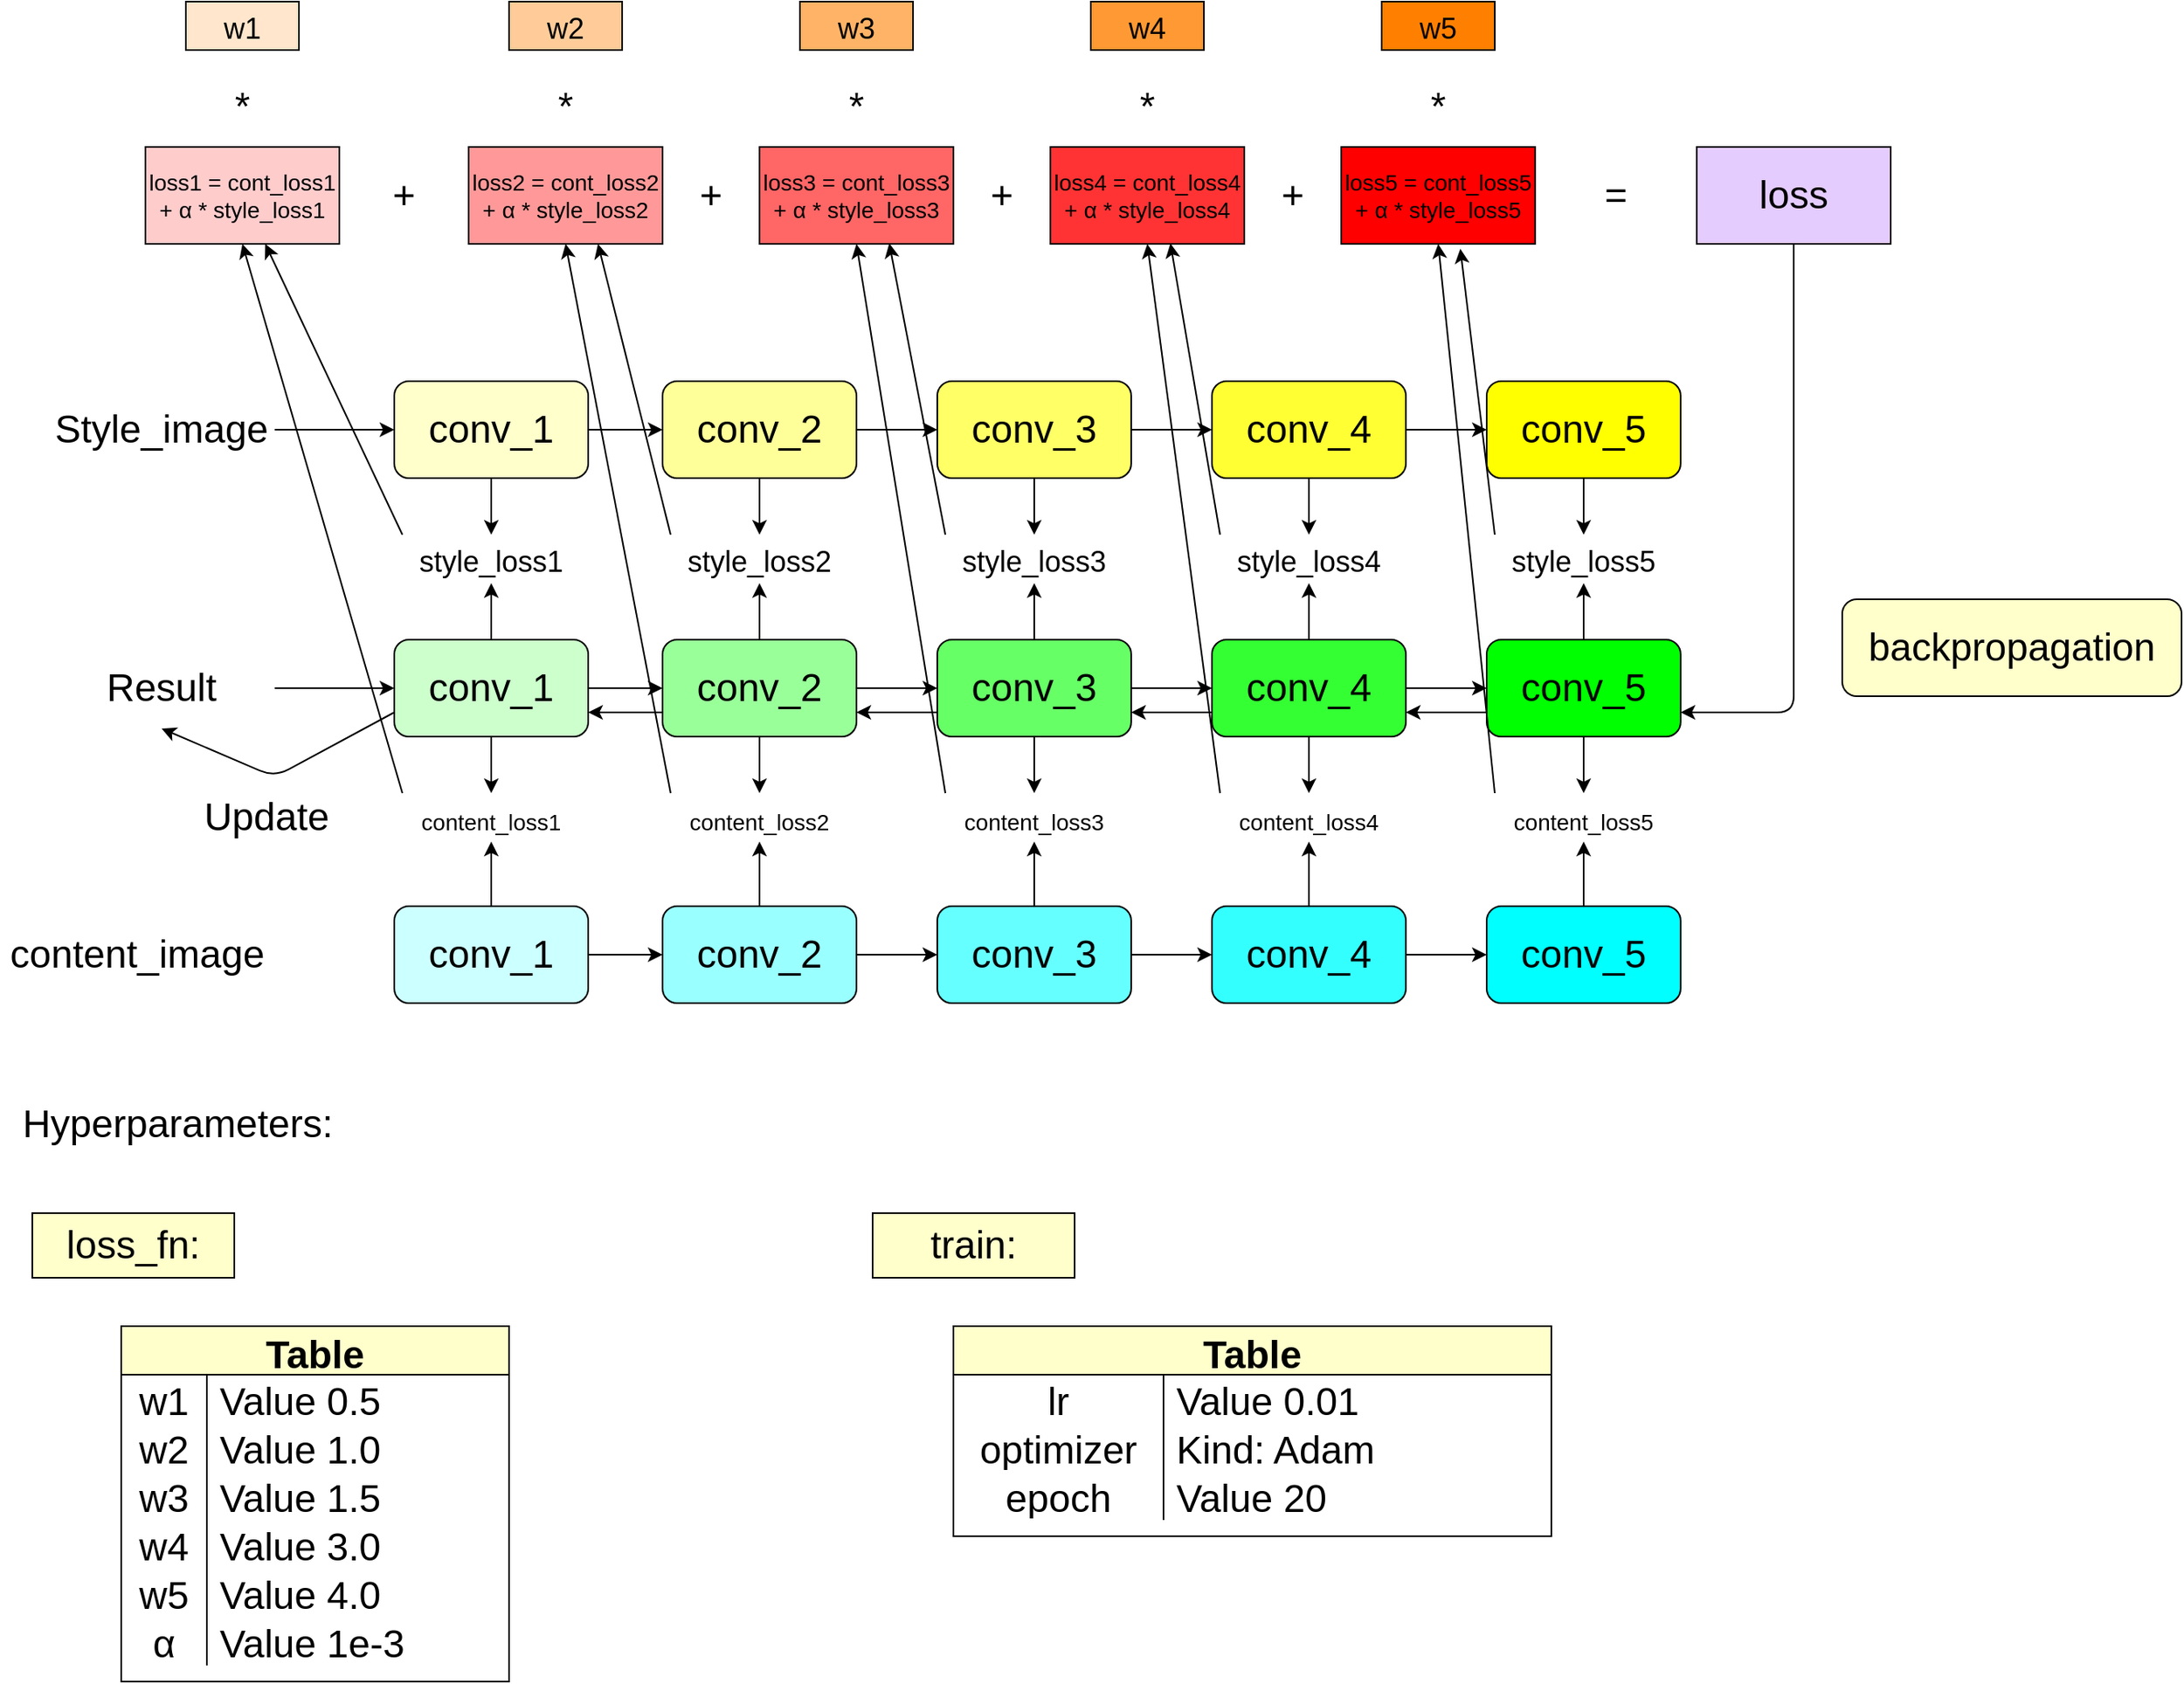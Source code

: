 <mxfile>
    <diagram id="ER1k_puLuOxFpaad6JYL" name="Page-1">
        <mxGraphModel dx="1413" dy="1935" grid="1" gridSize="10" guides="1" tooltips="1" connect="1" arrows="1" fold="1" page="1" pageScale="1" pageWidth="827" pageHeight="1169" math="0" shadow="0">
            <root>
                <mxCell id="0"/>
                <mxCell id="1" parent="0"/>
                <mxCell id="25" value="" style="edgeStyle=none;html=1;fontSize=24;" edge="1" parent="1" source="2" target="5">
                    <mxGeometry relative="1" as="geometry"/>
                </mxCell>
                <mxCell id="2" value="&lt;font style=&quot;font-size: 24px;&quot;&gt;Style_image&lt;/font&gt;" style="text;html=1;strokeColor=none;fillColor=none;align=center;verticalAlign=middle;whiteSpace=wrap;rounded=0;" vertex="1" parent="1">
                    <mxGeometry x="80" y="210" width="140" height="50" as="geometry"/>
                </mxCell>
                <mxCell id="20" value="" style="edgeStyle=none;html=1;fontSize=24;" edge="1" parent="1" source="3" target="10">
                    <mxGeometry relative="1" as="geometry"/>
                </mxCell>
                <mxCell id="3" value="&lt;span style=&quot;font-size: 24px;&quot;&gt;Result&lt;/span&gt;" style="text;html=1;strokeColor=none;fillColor=none;align=center;verticalAlign=middle;whiteSpace=wrap;rounded=0;" vertex="1" parent="1">
                    <mxGeometry x="80" y="370" width="140" height="50" as="geometry"/>
                </mxCell>
                <mxCell id="4" value="&lt;span style=&quot;font-size: 24px;&quot;&gt;content_image&lt;/span&gt;" style="text;html=1;strokeColor=none;fillColor=none;align=center;verticalAlign=middle;whiteSpace=wrap;rounded=0;" vertex="1" parent="1">
                    <mxGeometry x="50" y="535" width="170" height="50" as="geometry"/>
                </mxCell>
                <mxCell id="26" value="" style="edgeStyle=none;html=1;fontSize=24;" edge="1" parent="1" source="5" target="6">
                    <mxGeometry relative="1" as="geometry"/>
                </mxCell>
                <mxCell id="35" value="" style="edgeStyle=none;html=1;fontSize=18;" edge="1" parent="1" source="5" target="34">
                    <mxGeometry relative="1" as="geometry"/>
                </mxCell>
                <mxCell id="5" value="conv_1" style="rounded=1;whiteSpace=wrap;html=1;fontSize=24;fillColor=#FFFFCC;" vertex="1" parent="1">
                    <mxGeometry x="294" y="205" width="120" height="60" as="geometry"/>
                </mxCell>
                <mxCell id="27" value="" style="edgeStyle=none;html=1;fontSize=24;" edge="1" parent="1" source="6" target="7">
                    <mxGeometry relative="1" as="geometry"/>
                </mxCell>
                <mxCell id="41" value="" style="edgeStyle=none;html=1;fontSize=18;" edge="1" parent="1" source="6" target="37">
                    <mxGeometry relative="1" as="geometry"/>
                </mxCell>
                <mxCell id="6" value="conv_2" style="rounded=1;whiteSpace=wrap;html=1;fontSize=24;fillColor=#FFFF99;" vertex="1" parent="1">
                    <mxGeometry x="460" y="205" width="120" height="60" as="geometry"/>
                </mxCell>
                <mxCell id="28" value="" style="edgeStyle=none;html=1;fontSize=24;" edge="1" parent="1" source="7" target="8">
                    <mxGeometry relative="1" as="geometry"/>
                </mxCell>
                <mxCell id="43" value="" style="edgeStyle=none;html=1;fontSize=18;" edge="1" parent="1" source="7" target="38">
                    <mxGeometry relative="1" as="geometry"/>
                </mxCell>
                <mxCell id="7" value="conv_3" style="rounded=1;whiteSpace=wrap;html=1;fontSize=24;fillColor=#FFFF66;" vertex="1" parent="1">
                    <mxGeometry x="630" y="205" width="120" height="60" as="geometry"/>
                </mxCell>
                <mxCell id="29" value="" style="edgeStyle=none;html=1;fontSize=24;" edge="1" parent="1" source="8" target="9">
                    <mxGeometry relative="1" as="geometry"/>
                </mxCell>
                <mxCell id="45" value="" style="edgeStyle=none;html=1;fontSize=18;" edge="1" parent="1" source="8" target="39">
                    <mxGeometry relative="1" as="geometry"/>
                </mxCell>
                <mxCell id="8" value="conv_4" style="rounded=1;whiteSpace=wrap;html=1;fontSize=24;fillColor=#FFFF33;" vertex="1" parent="1">
                    <mxGeometry x="800" y="205" width="120" height="60" as="geometry"/>
                </mxCell>
                <mxCell id="47" value="" style="edgeStyle=none;html=1;fontSize=18;" edge="1" parent="1" source="9" target="40">
                    <mxGeometry relative="1" as="geometry"/>
                </mxCell>
                <mxCell id="9" value="conv_5" style="rounded=1;whiteSpace=wrap;html=1;fontSize=24;fillColor=#FFFF00;" vertex="1" parent="1">
                    <mxGeometry x="970" y="205" width="120" height="60" as="geometry"/>
                </mxCell>
                <mxCell id="21" value="" style="edgeStyle=none;html=1;fontSize=24;" edge="1" parent="1" source="10" target="12">
                    <mxGeometry relative="1" as="geometry"/>
                </mxCell>
                <mxCell id="36" value="" style="edgeStyle=none;html=1;fontSize=18;" edge="1" parent="1" source="10" target="34">
                    <mxGeometry relative="1" as="geometry"/>
                </mxCell>
                <mxCell id="50" value="" style="edgeStyle=none;html=1;fontSize=14;" edge="1" parent="1" source="10" target="49">
                    <mxGeometry relative="1" as="geometry"/>
                </mxCell>
                <mxCell id="106" style="edgeStyle=none;html=1;exitX=0;exitY=0.75;exitDx=0;exitDy=0;entryX=0.5;entryY=1;entryDx=0;entryDy=0;fontSize=24;" edge="1" parent="1" source="10" target="3">
                    <mxGeometry relative="1" as="geometry">
                        <Array as="points">
                            <mxPoint x="220" y="450"/>
                        </Array>
                    </mxGeometry>
                </mxCell>
                <mxCell id="10" value="conv_1" style="rounded=1;whiteSpace=wrap;html=1;fontSize=24;fillColor=#CCFFCC;" vertex="1" parent="1">
                    <mxGeometry x="294" y="365" width="120" height="60" as="geometry"/>
                </mxCell>
                <mxCell id="30" value="" style="edgeStyle=none;html=1;fontSize=24;" edge="1" parent="1" source="11" target="13">
                    <mxGeometry relative="1" as="geometry"/>
                </mxCell>
                <mxCell id="51" value="" style="edgeStyle=none;html=1;fontSize=14;" edge="1" parent="1" source="11" target="49">
                    <mxGeometry relative="1" as="geometry"/>
                </mxCell>
                <mxCell id="11" value="conv_1" style="rounded=1;whiteSpace=wrap;html=1;fontSize=24;fillColor=#CCFFFF;" vertex="1" parent="1">
                    <mxGeometry x="294" y="530" width="120" height="60" as="geometry"/>
                </mxCell>
                <mxCell id="22" value="" style="edgeStyle=none;html=1;fontSize=24;" edge="1" parent="1" source="12" target="14">
                    <mxGeometry relative="1" as="geometry"/>
                </mxCell>
                <mxCell id="42" value="" style="edgeStyle=none;html=1;fontSize=18;" edge="1" parent="1" source="12" target="37">
                    <mxGeometry relative="1" as="geometry"/>
                </mxCell>
                <mxCell id="53" value="" style="edgeStyle=none;html=1;fontSize=14;" edge="1" parent="1" source="12" target="52">
                    <mxGeometry relative="1" as="geometry"/>
                </mxCell>
                <mxCell id="104" style="edgeStyle=none;html=1;exitX=0;exitY=0.75;exitDx=0;exitDy=0;entryX=1;entryY=0.75;entryDx=0;entryDy=0;fontSize=24;" edge="1" parent="1" source="12" target="10">
                    <mxGeometry relative="1" as="geometry"/>
                </mxCell>
                <mxCell id="12" value="conv_2" style="rounded=1;whiteSpace=wrap;html=1;fontSize=24;fillColor=#99FF99;" vertex="1" parent="1">
                    <mxGeometry x="460" y="365" width="120" height="60" as="geometry"/>
                </mxCell>
                <mxCell id="31" value="" style="edgeStyle=none;html=1;fontSize=24;" edge="1" parent="1" source="13" target="15">
                    <mxGeometry relative="1" as="geometry"/>
                </mxCell>
                <mxCell id="54" value="" style="edgeStyle=none;html=1;fontSize=14;" edge="1" parent="1" source="13" target="52">
                    <mxGeometry relative="1" as="geometry"/>
                </mxCell>
                <mxCell id="13" value="conv_2" style="rounded=1;whiteSpace=wrap;html=1;fontSize=24;fillColor=#99FFFF;" vertex="1" parent="1">
                    <mxGeometry x="460" y="530" width="120" height="60" as="geometry"/>
                </mxCell>
                <mxCell id="23" value="" style="edgeStyle=none;html=1;fontSize=24;" edge="1" parent="1" source="14" target="16">
                    <mxGeometry relative="1" as="geometry"/>
                </mxCell>
                <mxCell id="44" value="" style="edgeStyle=none;html=1;fontSize=18;" edge="1" parent="1" source="14" target="38">
                    <mxGeometry relative="1" as="geometry"/>
                </mxCell>
                <mxCell id="56" value="" style="edgeStyle=none;html=1;fontSize=14;" edge="1" parent="1" source="14" target="55">
                    <mxGeometry relative="1" as="geometry"/>
                </mxCell>
                <mxCell id="103" style="edgeStyle=none;html=1;exitX=0;exitY=0.75;exitDx=0;exitDy=0;entryX=1;entryY=0.75;entryDx=0;entryDy=0;fontSize=24;" edge="1" parent="1" source="14" target="12">
                    <mxGeometry relative="1" as="geometry"/>
                </mxCell>
                <mxCell id="14" value="conv_3" style="rounded=1;whiteSpace=wrap;html=1;fontSize=24;fillColor=#66FF66;" vertex="1" parent="1">
                    <mxGeometry x="630" y="365" width="120" height="60" as="geometry"/>
                </mxCell>
                <mxCell id="32" value="" style="edgeStyle=none;html=1;fontSize=24;" edge="1" parent="1" source="15" target="17">
                    <mxGeometry relative="1" as="geometry"/>
                </mxCell>
                <mxCell id="57" value="" style="edgeStyle=none;html=1;fontSize=14;" edge="1" parent="1" source="15" target="55">
                    <mxGeometry relative="1" as="geometry"/>
                </mxCell>
                <mxCell id="15" value="conv_3" style="rounded=1;whiteSpace=wrap;html=1;fontSize=24;fillColor=#66FFFF;" vertex="1" parent="1">
                    <mxGeometry x="630" y="530" width="120" height="60" as="geometry"/>
                </mxCell>
                <mxCell id="24" value="" style="edgeStyle=none;html=1;fontSize=24;" edge="1" parent="1" source="16" target="18">
                    <mxGeometry relative="1" as="geometry"/>
                </mxCell>
                <mxCell id="46" value="" style="edgeStyle=none;html=1;fontSize=18;" edge="1" parent="1" source="16" target="39">
                    <mxGeometry relative="1" as="geometry"/>
                </mxCell>
                <mxCell id="59" value="" style="edgeStyle=none;html=1;fontSize=14;" edge="1" parent="1" source="16" target="58">
                    <mxGeometry relative="1" as="geometry"/>
                </mxCell>
                <mxCell id="102" style="edgeStyle=none;html=1;exitX=0;exitY=0.75;exitDx=0;exitDy=0;entryX=1;entryY=0.75;entryDx=0;entryDy=0;fontSize=24;" edge="1" parent="1" source="16" target="14">
                    <mxGeometry relative="1" as="geometry"/>
                </mxCell>
                <mxCell id="16" value="conv_4" style="rounded=1;whiteSpace=wrap;html=1;fontSize=24;fillColor=#33FF33;" vertex="1" parent="1">
                    <mxGeometry x="800" y="365" width="120" height="60" as="geometry"/>
                </mxCell>
                <mxCell id="33" value="" style="edgeStyle=none;html=1;fontSize=24;" edge="1" parent="1" source="17" target="19">
                    <mxGeometry relative="1" as="geometry"/>
                </mxCell>
                <mxCell id="60" value="" style="edgeStyle=none;html=1;fontSize=14;" edge="1" parent="1" source="17" target="58">
                    <mxGeometry relative="1" as="geometry"/>
                </mxCell>
                <mxCell id="17" value="conv_4" style="rounded=1;whiteSpace=wrap;html=1;fontSize=24;fillColor=#33FFFF;" vertex="1" parent="1">
                    <mxGeometry x="800" y="530" width="120" height="60" as="geometry"/>
                </mxCell>
                <mxCell id="48" value="" style="edgeStyle=none;html=1;fontSize=18;" edge="1" parent="1" source="18" target="40">
                    <mxGeometry relative="1" as="geometry"/>
                </mxCell>
                <mxCell id="62" value="" style="edgeStyle=none;html=1;fontSize=14;" edge="1" parent="1" source="18" target="61">
                    <mxGeometry relative="1" as="geometry"/>
                </mxCell>
                <mxCell id="101" style="edgeStyle=none;html=1;exitX=0;exitY=0.75;exitDx=0;exitDy=0;entryX=1;entryY=0.75;entryDx=0;entryDy=0;fontSize=24;" edge="1" parent="1" source="18" target="16">
                    <mxGeometry relative="1" as="geometry"/>
                </mxCell>
                <mxCell id="18" value="conv_5" style="rounded=1;whiteSpace=wrap;html=1;fontSize=24;fillColor=#00FF00;" vertex="1" parent="1">
                    <mxGeometry x="970" y="365" width="120" height="60" as="geometry"/>
                </mxCell>
                <mxCell id="63" value="" style="edgeStyle=none;html=1;fontSize=14;" edge="1" parent="1" source="19" target="61">
                    <mxGeometry relative="1" as="geometry"/>
                </mxCell>
                <mxCell id="19" value="conv_5" style="rounded=1;whiteSpace=wrap;html=1;fontSize=24;fillColor=#00FFFF;" vertex="1" parent="1">
                    <mxGeometry x="970" y="530" width="120" height="60" as="geometry"/>
                </mxCell>
                <mxCell id="65" style="edgeStyle=none;html=1;exitX=0;exitY=0;exitDx=0;exitDy=0;fontSize=14;" edge="1" parent="1" source="34" target="64">
                    <mxGeometry relative="1" as="geometry"/>
                </mxCell>
                <mxCell id="34" value="&lt;font style=&quot;font-size: 18px;&quot;&gt;style_loss1&lt;/font&gt;" style="text;html=1;strokeColor=none;fillColor=none;align=center;verticalAlign=middle;whiteSpace=wrap;rounded=0;fontSize=24;" vertex="1" parent="1">
                    <mxGeometry x="299" y="300" width="110" height="30" as="geometry"/>
                </mxCell>
                <mxCell id="71" style="edgeStyle=none;html=1;exitX=0;exitY=0;exitDx=0;exitDy=0;entryX=0.667;entryY=1;entryDx=0;entryDy=0;entryPerimeter=0;fontSize=14;" edge="1" parent="1" source="37" target="67">
                    <mxGeometry relative="1" as="geometry"/>
                </mxCell>
                <mxCell id="37" value="&lt;font style=&quot;font-size: 18px;&quot;&gt;style_loss2&lt;/font&gt;" style="text;html=1;strokeColor=none;fillColor=none;align=center;verticalAlign=middle;whiteSpace=wrap;rounded=0;fontSize=24;" vertex="1" parent="1">
                    <mxGeometry x="465" y="300" width="110" height="30" as="geometry"/>
                </mxCell>
                <mxCell id="73" style="edgeStyle=none;html=1;exitX=0;exitY=0;exitDx=0;exitDy=0;entryX=0.669;entryY=0.994;entryDx=0;entryDy=0;entryPerimeter=0;fontSize=14;" edge="1" parent="1" source="38" target="68">
                    <mxGeometry relative="1" as="geometry"/>
                </mxCell>
                <mxCell id="38" value="&lt;font style=&quot;font-size: 18px;&quot;&gt;style_loss3&lt;/font&gt;" style="text;html=1;strokeColor=none;fillColor=none;align=center;verticalAlign=middle;whiteSpace=wrap;rounded=0;fontSize=24;" vertex="1" parent="1">
                    <mxGeometry x="635" y="300" width="110" height="30" as="geometry"/>
                </mxCell>
                <mxCell id="75" style="edgeStyle=none;html=1;exitX=0;exitY=0;exitDx=0;exitDy=0;entryX=0.619;entryY=0.994;entryDx=0;entryDy=0;entryPerimeter=0;fontSize=14;" edge="1" parent="1" source="39" target="69">
                    <mxGeometry relative="1" as="geometry"/>
                </mxCell>
                <mxCell id="39" value="&lt;font style=&quot;font-size: 18px;&quot;&gt;style_loss4&lt;/font&gt;" style="text;html=1;strokeColor=none;fillColor=none;align=center;verticalAlign=middle;whiteSpace=wrap;rounded=0;fontSize=24;" vertex="1" parent="1">
                    <mxGeometry x="805" y="300" width="110" height="30" as="geometry"/>
                </mxCell>
                <mxCell id="77" style="edgeStyle=none;html=1;exitX=0;exitY=0;exitDx=0;exitDy=0;entryX=0.614;entryY=1.05;entryDx=0;entryDy=0;entryPerimeter=0;fontSize=14;" edge="1" parent="1" source="40" target="70">
                    <mxGeometry relative="1" as="geometry"/>
                </mxCell>
                <mxCell id="40" value="&lt;font style=&quot;font-size: 18px;&quot;&gt;style_loss5&lt;/font&gt;" style="text;html=1;strokeColor=none;fillColor=none;align=center;verticalAlign=middle;whiteSpace=wrap;rounded=0;fontSize=24;" vertex="1" parent="1">
                    <mxGeometry x="975" y="300" width="110" height="30" as="geometry"/>
                </mxCell>
                <mxCell id="66" style="edgeStyle=none;html=1;exitX=0;exitY=0;exitDx=0;exitDy=0;entryX=0.5;entryY=1;entryDx=0;entryDy=0;fontSize=14;" edge="1" parent="1" source="49" target="64">
                    <mxGeometry relative="1" as="geometry"/>
                </mxCell>
                <mxCell id="49" value="&lt;font style=&quot;font-size: 14px;&quot;&gt;content_loss1&lt;/font&gt;" style="text;html=1;strokeColor=none;fillColor=none;align=center;verticalAlign=middle;whiteSpace=wrap;rounded=0;fontSize=24;" vertex="1" parent="1">
                    <mxGeometry x="299" y="460" width="110" height="30" as="geometry"/>
                </mxCell>
                <mxCell id="72" style="edgeStyle=none;html=1;exitX=0;exitY=0;exitDx=0;exitDy=0;entryX=0.5;entryY=1;entryDx=0;entryDy=0;fontSize=14;" edge="1" parent="1" source="52" target="67">
                    <mxGeometry relative="1" as="geometry"/>
                </mxCell>
                <mxCell id="52" value="&lt;font style=&quot;font-size: 14px;&quot;&gt;content_loss2&lt;/font&gt;" style="text;html=1;strokeColor=none;fillColor=none;align=center;verticalAlign=middle;whiteSpace=wrap;rounded=0;fontSize=24;" vertex="1" parent="1">
                    <mxGeometry x="465" y="460" width="110" height="30" as="geometry"/>
                </mxCell>
                <mxCell id="74" style="edgeStyle=none;html=1;exitX=0;exitY=0;exitDx=0;exitDy=0;entryX=0.5;entryY=1;entryDx=0;entryDy=0;fontSize=14;" edge="1" parent="1" source="55" target="68">
                    <mxGeometry relative="1" as="geometry"/>
                </mxCell>
                <mxCell id="55" value="&lt;font style=&quot;font-size: 14px;&quot;&gt;content_loss3&lt;/font&gt;" style="text;html=1;strokeColor=none;fillColor=none;align=center;verticalAlign=middle;whiteSpace=wrap;rounded=0;fontSize=24;" vertex="1" parent="1">
                    <mxGeometry x="635" y="460" width="110" height="30" as="geometry"/>
                </mxCell>
                <mxCell id="76" style="edgeStyle=none;html=1;exitX=0;exitY=0;exitDx=0;exitDy=0;entryX=0.5;entryY=1;entryDx=0;entryDy=0;fontSize=14;" edge="1" parent="1" source="58" target="69">
                    <mxGeometry relative="1" as="geometry"/>
                </mxCell>
                <mxCell id="58" value="&lt;font style=&quot;font-size: 14px;&quot;&gt;content_loss4&lt;/font&gt;" style="text;html=1;strokeColor=none;fillColor=none;align=center;verticalAlign=middle;whiteSpace=wrap;rounded=0;fontSize=24;" vertex="1" parent="1">
                    <mxGeometry x="805" y="460" width="110" height="30" as="geometry"/>
                </mxCell>
                <mxCell id="78" style="edgeStyle=none;html=1;exitX=0;exitY=0;exitDx=0;exitDy=0;entryX=0.5;entryY=1;entryDx=0;entryDy=0;fontSize=14;" edge="1" parent="1" source="61" target="70">
                    <mxGeometry relative="1" as="geometry"/>
                </mxCell>
                <mxCell id="61" value="&lt;font style=&quot;font-size: 14px;&quot;&gt;content_loss5&lt;/font&gt;" style="text;html=1;strokeColor=none;fillColor=none;align=center;verticalAlign=middle;whiteSpace=wrap;rounded=0;fontSize=24;" vertex="1" parent="1">
                    <mxGeometry x="975" y="460" width="110" height="30" as="geometry"/>
                </mxCell>
                <mxCell id="64" value="loss1 = cont_loss1&lt;br&gt;+ α * style_loss1" style="rounded=0;whiteSpace=wrap;html=1;fontSize=14;fillColor=#FFCCCC;" vertex="1" parent="1">
                    <mxGeometry x="140" y="60" width="120" height="60" as="geometry"/>
                </mxCell>
                <mxCell id="68" value="loss3 = cont_loss3&lt;br&gt;+ α * style_loss3" style="rounded=0;whiteSpace=wrap;html=1;fontSize=14;fillColor=#FF6666;" vertex="1" parent="1">
                    <mxGeometry x="520" y="60" width="120" height="60" as="geometry"/>
                </mxCell>
                <mxCell id="69" value="loss4 = cont_loss4&lt;br&gt;+ α * style_loss4" style="rounded=0;whiteSpace=wrap;html=1;fontSize=14;fillColor=#FF3333;" vertex="1" parent="1">
                    <mxGeometry x="700" y="60" width="120" height="60" as="geometry"/>
                </mxCell>
                <mxCell id="70" value="loss5 = cont_loss5&lt;br&gt;+ α * style_loss5" style="rounded=0;whiteSpace=wrap;html=1;fontSize=14;fillColor=#FF0000;" vertex="1" parent="1">
                    <mxGeometry x="880" y="60" width="120" height="60" as="geometry"/>
                </mxCell>
                <mxCell id="79" value="&lt;font style=&quot;font-size: 24px;&quot;&gt;+&lt;/font&gt;" style="text;html=1;strokeColor=none;fillColor=none;align=center;verticalAlign=middle;whiteSpace=wrap;rounded=0;fontSize=14;" vertex="1" parent="1">
                    <mxGeometry x="270" y="75" width="60" height="30" as="geometry"/>
                </mxCell>
                <mxCell id="80" value="&lt;font style=&quot;font-size: 24px;&quot;&gt;+&lt;/font&gt;" style="text;html=1;strokeColor=none;fillColor=none;align=center;verticalAlign=middle;whiteSpace=wrap;rounded=0;fontSize=14;" vertex="1" parent="1">
                    <mxGeometry x="460" y="75" width="60" height="30" as="geometry"/>
                </mxCell>
                <mxCell id="81" value="&lt;font style=&quot;font-size: 24px;&quot;&gt;+&lt;/font&gt;" style="text;html=1;strokeColor=none;fillColor=none;align=center;verticalAlign=middle;whiteSpace=wrap;rounded=0;fontSize=14;" vertex="1" parent="1">
                    <mxGeometry x="640" y="75" width="60" height="30" as="geometry"/>
                </mxCell>
                <mxCell id="82" value="&lt;font style=&quot;font-size: 24px;&quot;&gt;+&lt;/font&gt;" style="text;html=1;strokeColor=none;fillColor=none;align=center;verticalAlign=middle;whiteSpace=wrap;rounded=0;fontSize=14;" vertex="1" parent="1">
                    <mxGeometry x="820" y="75" width="60" height="30" as="geometry"/>
                </mxCell>
                <mxCell id="84" value="&lt;font style=&quot;font-size: 18px;&quot;&gt;w1&lt;/font&gt;" style="rounded=0;whiteSpace=wrap;html=1;fontSize=24;fillColor=#FFE6CC;" vertex="1" parent="1">
                    <mxGeometry x="165" y="-30" width="70" height="30" as="geometry"/>
                </mxCell>
                <mxCell id="85" value="&lt;font style=&quot;font-size: 18px;&quot;&gt;w2&lt;/font&gt;" style="rounded=0;whiteSpace=wrap;html=1;fontSize=24;fillColor=#FFCC99;" vertex="1" parent="1">
                    <mxGeometry x="365" y="-30" width="70" height="30" as="geometry"/>
                </mxCell>
                <mxCell id="86" value="&lt;font style=&quot;font-size: 18px;&quot;&gt;w3&lt;/font&gt;" style="rounded=0;whiteSpace=wrap;html=1;fontSize=24;fillColor=#FFB366;" vertex="1" parent="1">
                    <mxGeometry x="545" y="-30" width="70" height="30" as="geometry"/>
                </mxCell>
                <mxCell id="87" value="&lt;font style=&quot;font-size: 18px;&quot;&gt;w4&lt;/font&gt;" style="rounded=0;whiteSpace=wrap;html=1;fontSize=24;fillColor=#FF9933;" vertex="1" parent="1">
                    <mxGeometry x="725" y="-30" width="70" height="30" as="geometry"/>
                </mxCell>
                <mxCell id="88" value="&lt;font style=&quot;font-size: 18px;&quot;&gt;w5&lt;/font&gt;" style="rounded=0;whiteSpace=wrap;html=1;fontSize=24;fillColor=#FF8000;" vertex="1" parent="1">
                    <mxGeometry x="905" y="-30" width="70" height="30" as="geometry"/>
                </mxCell>
                <mxCell id="89" value="&lt;font style=&quot;font-size: 24px;&quot;&gt;*&lt;/font&gt;" style="text;html=1;strokeColor=none;fillColor=none;align=center;verticalAlign=middle;whiteSpace=wrap;rounded=0;fontSize=14;" vertex="1" parent="1">
                    <mxGeometry x="170" y="20" width="60" height="30" as="geometry"/>
                </mxCell>
                <mxCell id="90" value="&lt;font style=&quot;font-size: 24px;&quot;&gt;*&lt;/font&gt;" style="text;html=1;strokeColor=none;fillColor=none;align=center;verticalAlign=middle;whiteSpace=wrap;rounded=0;fontSize=14;" vertex="1" parent="1">
                    <mxGeometry x="370" y="20" width="60" height="30" as="geometry"/>
                </mxCell>
                <mxCell id="91" value="&lt;font style=&quot;font-size: 24px;&quot;&gt;*&lt;/font&gt;" style="text;html=1;strokeColor=none;fillColor=none;align=center;verticalAlign=middle;whiteSpace=wrap;rounded=0;fontSize=14;" vertex="1" parent="1">
                    <mxGeometry x="550" y="20" width="60" height="30" as="geometry"/>
                </mxCell>
                <mxCell id="92" value="&lt;font style=&quot;font-size: 24px;&quot;&gt;*&lt;/font&gt;" style="text;html=1;strokeColor=none;fillColor=none;align=center;verticalAlign=middle;whiteSpace=wrap;rounded=0;fontSize=14;" vertex="1" parent="1">
                    <mxGeometry x="730" y="20" width="60" height="30" as="geometry"/>
                </mxCell>
                <mxCell id="93" value="&lt;font style=&quot;font-size: 24px;&quot;&gt;*&lt;/font&gt;" style="text;html=1;strokeColor=none;fillColor=none;align=center;verticalAlign=middle;whiteSpace=wrap;rounded=0;fontSize=14;" vertex="1" parent="1">
                    <mxGeometry x="910" y="20" width="60" height="30" as="geometry"/>
                </mxCell>
                <mxCell id="94" value="&lt;font style=&quot;font-size: 24px;&quot;&gt;=&lt;/font&gt;" style="text;html=1;strokeColor=none;fillColor=none;align=center;verticalAlign=middle;whiteSpace=wrap;rounded=0;fontSize=14;" vertex="1" parent="1">
                    <mxGeometry x="1020" y="75" width="60" height="30" as="geometry"/>
                </mxCell>
                <mxCell id="96" style="edgeStyle=none;html=1;exitX=0.5;exitY=1;exitDx=0;exitDy=0;entryX=1;entryY=0.75;entryDx=0;entryDy=0;fontSize=24;" edge="1" parent="1" source="95" target="18">
                    <mxGeometry relative="1" as="geometry">
                        <Array as="points">
                            <mxPoint x="1160" y="410"/>
                        </Array>
                    </mxGeometry>
                </mxCell>
                <mxCell id="95" value="&lt;font style=&quot;font-size: 24px;&quot;&gt;loss&lt;/font&gt;" style="rounded=0;whiteSpace=wrap;html=1;fontSize=14;fillColor=#E5CCFF;" vertex="1" parent="1">
                    <mxGeometry x="1100" y="60" width="120" height="60" as="geometry"/>
                </mxCell>
                <mxCell id="67" value="loss2 = cont_loss2&lt;br&gt;+ α * style_loss2" style="rounded=0;whiteSpace=wrap;html=1;fontSize=14;fillColor=#FF9999;" vertex="1" parent="1">
                    <mxGeometry x="340" y="60" width="120" height="60" as="geometry"/>
                </mxCell>
                <mxCell id="98" value="backpropagation" style="rounded=1;whiteSpace=wrap;html=1;fontSize=24;fillColor=#FFFFCC;" vertex="1" parent="1">
                    <mxGeometry x="1190" y="340" width="210" height="60" as="geometry"/>
                </mxCell>
                <mxCell id="107" value="Update" style="text;html=1;strokeColor=none;fillColor=none;align=center;verticalAlign=middle;whiteSpace=wrap;rounded=0;fontSize=24;" vertex="1" parent="1">
                    <mxGeometry x="180" y="460" width="70" height="30" as="geometry"/>
                </mxCell>
                <mxCell id="108" value="Table" style="shape=table;startSize=30;container=1;collapsible=0;childLayout=tableLayout;fixedRows=1;rowLines=0;fontStyle=1;fontSize=24;fillColor=#FFFFCC;" vertex="1" parent="1">
                    <mxGeometry x="125" y="790" width="240" height="220" as="geometry"/>
                </mxCell>
                <mxCell id="109" value="" style="shape=tableRow;horizontal=0;startSize=0;swimlaneHead=0;swimlaneBody=0;top=0;left=0;bottom=0;right=0;collapsible=0;dropTarget=0;fillColor=none;points=[[0,0.5],[1,0.5]];portConstraint=eastwest;fontSize=24;" vertex="1" parent="108">
                    <mxGeometry y="30" width="240" height="30" as="geometry"/>
                </mxCell>
                <mxCell id="110" value="w1" style="shape=partialRectangle;html=1;whiteSpace=wrap;connectable=0;fillColor=none;top=0;left=0;bottom=0;right=0;overflow=hidden;pointerEvents=1;fontSize=24;" vertex="1" parent="109">
                    <mxGeometry width="53" height="30" as="geometry">
                        <mxRectangle width="53" height="30" as="alternateBounds"/>
                    </mxGeometry>
                </mxCell>
                <mxCell id="111" value="Value 0.5" style="shape=partialRectangle;html=1;whiteSpace=wrap;connectable=0;fillColor=none;top=0;left=0;bottom=0;right=0;align=left;spacingLeft=6;overflow=hidden;fontSize=24;" vertex="1" parent="109">
                    <mxGeometry x="53" width="187" height="30" as="geometry">
                        <mxRectangle width="187" height="30" as="alternateBounds"/>
                    </mxGeometry>
                </mxCell>
                <mxCell id="112" value="" style="shape=tableRow;horizontal=0;startSize=0;swimlaneHead=0;swimlaneBody=0;top=0;left=0;bottom=0;right=0;collapsible=0;dropTarget=0;fillColor=none;points=[[0,0.5],[1,0.5]];portConstraint=eastwest;fontSize=24;" vertex="1" parent="108">
                    <mxGeometry y="60" width="240" height="30" as="geometry"/>
                </mxCell>
                <mxCell id="113" value="w2" style="shape=partialRectangle;html=1;whiteSpace=wrap;connectable=0;fillColor=none;top=0;left=0;bottom=0;right=0;overflow=hidden;fontSize=24;" vertex="1" parent="112">
                    <mxGeometry width="53" height="30" as="geometry">
                        <mxRectangle width="53" height="30" as="alternateBounds"/>
                    </mxGeometry>
                </mxCell>
                <mxCell id="114" value="Value 1.0" style="shape=partialRectangle;html=1;whiteSpace=wrap;connectable=0;fillColor=none;top=0;left=0;bottom=0;right=0;align=left;spacingLeft=6;overflow=hidden;fontSize=24;" vertex="1" parent="112">
                    <mxGeometry x="53" width="187" height="30" as="geometry">
                        <mxRectangle width="187" height="30" as="alternateBounds"/>
                    </mxGeometry>
                </mxCell>
                <mxCell id="115" value="" style="shape=tableRow;horizontal=0;startSize=0;swimlaneHead=0;swimlaneBody=0;top=0;left=0;bottom=0;right=0;collapsible=0;dropTarget=0;fillColor=none;points=[[0,0.5],[1,0.5]];portConstraint=eastwest;fontSize=24;" vertex="1" parent="108">
                    <mxGeometry y="90" width="240" height="30" as="geometry"/>
                </mxCell>
                <mxCell id="116" value="w3" style="shape=partialRectangle;html=1;whiteSpace=wrap;connectable=0;fillColor=none;top=0;left=0;bottom=0;right=0;overflow=hidden;fontSize=24;" vertex="1" parent="115">
                    <mxGeometry width="53" height="30" as="geometry">
                        <mxRectangle width="53" height="30" as="alternateBounds"/>
                    </mxGeometry>
                </mxCell>
                <mxCell id="117" value="Value 1.5" style="shape=partialRectangle;html=1;whiteSpace=wrap;connectable=0;fillColor=none;top=0;left=0;bottom=0;right=0;align=left;spacingLeft=6;overflow=hidden;fontSize=24;" vertex="1" parent="115">
                    <mxGeometry x="53" width="187" height="30" as="geometry">
                        <mxRectangle width="187" height="30" as="alternateBounds"/>
                    </mxGeometry>
                </mxCell>
                <mxCell id="118" value="" style="shape=tableRow;horizontal=0;startSize=0;swimlaneHead=0;swimlaneBody=0;top=0;left=0;bottom=0;right=0;collapsible=0;dropTarget=0;fillColor=none;points=[[0,0.5],[1,0.5]];portConstraint=eastwest;fontSize=24;" vertex="1" parent="108">
                    <mxGeometry y="120" width="240" height="30" as="geometry"/>
                </mxCell>
                <mxCell id="119" value="w4" style="shape=partialRectangle;html=1;whiteSpace=wrap;connectable=0;fillColor=none;top=0;left=0;bottom=0;right=0;overflow=hidden;fontSize=24;" vertex="1" parent="118">
                    <mxGeometry width="53" height="30" as="geometry">
                        <mxRectangle width="53" height="30" as="alternateBounds"/>
                    </mxGeometry>
                </mxCell>
                <mxCell id="120" value="Value 3.0" style="shape=partialRectangle;html=1;whiteSpace=wrap;connectable=0;fillColor=none;top=0;left=0;bottom=0;right=0;align=left;spacingLeft=6;overflow=hidden;fontSize=24;" vertex="1" parent="118">
                    <mxGeometry x="53" width="187" height="30" as="geometry">
                        <mxRectangle width="187" height="30" as="alternateBounds"/>
                    </mxGeometry>
                </mxCell>
                <mxCell id="121" value="" style="shape=tableRow;horizontal=0;startSize=0;swimlaneHead=0;swimlaneBody=0;top=0;left=0;bottom=0;right=0;collapsible=0;dropTarget=0;fillColor=none;points=[[0,0.5],[1,0.5]];portConstraint=eastwest;fontSize=24;" vertex="1" parent="108">
                    <mxGeometry y="150" width="240" height="30" as="geometry"/>
                </mxCell>
                <mxCell id="122" value="w5" style="shape=partialRectangle;html=1;whiteSpace=wrap;connectable=0;fillColor=none;top=0;left=0;bottom=0;right=0;overflow=hidden;fontSize=24;" vertex="1" parent="121">
                    <mxGeometry width="53" height="30" as="geometry">
                        <mxRectangle width="53" height="30" as="alternateBounds"/>
                    </mxGeometry>
                </mxCell>
                <mxCell id="123" value="Value 4.0" style="shape=partialRectangle;html=1;whiteSpace=wrap;connectable=0;fillColor=none;top=0;left=0;bottom=0;right=0;align=left;spacingLeft=6;overflow=hidden;fontSize=24;" vertex="1" parent="121">
                    <mxGeometry x="53" width="187" height="30" as="geometry">
                        <mxRectangle width="187" height="30" as="alternateBounds"/>
                    </mxGeometry>
                </mxCell>
                <mxCell id="125" value="" style="shape=tableRow;horizontal=0;startSize=0;swimlaneHead=0;swimlaneBody=0;top=0;left=0;bottom=0;right=0;collapsible=0;dropTarget=0;fillColor=none;points=[[0,0.5],[1,0.5]];portConstraint=eastwest;fontSize=24;" vertex="1" parent="108">
                    <mxGeometry y="180" width="240" height="30" as="geometry"/>
                </mxCell>
                <mxCell id="126" value="α" style="shape=partialRectangle;html=1;whiteSpace=wrap;connectable=0;fillColor=none;top=0;left=0;bottom=0;right=0;overflow=hidden;fontSize=24;" vertex="1" parent="125">
                    <mxGeometry width="53" height="30" as="geometry">
                        <mxRectangle width="53" height="30" as="alternateBounds"/>
                    </mxGeometry>
                </mxCell>
                <mxCell id="127" value="Value 1e-3" style="shape=partialRectangle;html=1;whiteSpace=wrap;connectable=0;fillColor=none;top=0;left=0;bottom=0;right=0;align=left;spacingLeft=6;overflow=hidden;fontSize=24;" vertex="1" parent="125">
                    <mxGeometry x="53" width="187" height="30" as="geometry">
                        <mxRectangle width="187" height="30" as="alternateBounds"/>
                    </mxGeometry>
                </mxCell>
                <mxCell id="124" value="Hyperparameters:" style="text;html=1;strokeColor=none;fillColor=none;align=center;verticalAlign=middle;whiteSpace=wrap;rounded=0;fontSize=24;" vertex="1" parent="1">
                    <mxGeometry x="50" y="650" width="220" height="30" as="geometry"/>
                </mxCell>
                <mxCell id="128" value="loss_fn:" style="rounded=0;whiteSpace=wrap;html=1;fontSize=24;fillColor=#FFFFCC;" vertex="1" parent="1">
                    <mxGeometry x="70" y="720" width="125" height="40" as="geometry"/>
                </mxCell>
                <mxCell id="129" value="train:" style="rounded=0;whiteSpace=wrap;html=1;fontSize=24;fillColor=#FFFFCC;" vertex="1" parent="1">
                    <mxGeometry x="590" y="720" width="125" height="40" as="geometry"/>
                </mxCell>
                <mxCell id="130" value="Table" style="shape=table;startSize=30;container=1;collapsible=0;childLayout=tableLayout;fixedRows=1;rowLines=0;fontStyle=1;fontSize=24;fillColor=#FFFFCC;" vertex="1" parent="1">
                    <mxGeometry x="640" y="790" width="370" height="130" as="geometry"/>
                </mxCell>
                <mxCell id="131" value="" style="shape=tableRow;horizontal=0;startSize=0;swimlaneHead=0;swimlaneBody=0;top=0;left=0;bottom=0;right=0;collapsible=0;dropTarget=0;fillColor=none;points=[[0,0.5],[1,0.5]];portConstraint=eastwest;fontSize=24;" vertex="1" parent="130">
                    <mxGeometry y="30" width="370" height="30" as="geometry"/>
                </mxCell>
                <mxCell id="132" value="lr" style="shape=partialRectangle;html=1;whiteSpace=wrap;connectable=0;fillColor=none;top=0;left=0;bottom=0;right=0;overflow=hidden;pointerEvents=1;fontSize=24;" vertex="1" parent="131">
                    <mxGeometry width="130" height="30" as="geometry">
                        <mxRectangle width="130" height="30" as="alternateBounds"/>
                    </mxGeometry>
                </mxCell>
                <mxCell id="133" value="Value 0.01" style="shape=partialRectangle;html=1;whiteSpace=wrap;connectable=0;fillColor=none;top=0;left=0;bottom=0;right=0;align=left;spacingLeft=6;overflow=hidden;fontSize=24;" vertex="1" parent="131">
                    <mxGeometry x="130" width="240" height="30" as="geometry">
                        <mxRectangle width="240" height="30" as="alternateBounds"/>
                    </mxGeometry>
                </mxCell>
                <mxCell id="134" value="" style="shape=tableRow;horizontal=0;startSize=0;swimlaneHead=0;swimlaneBody=0;top=0;left=0;bottom=0;right=0;collapsible=0;dropTarget=0;fillColor=none;points=[[0,0.5],[1,0.5]];portConstraint=eastwest;fontSize=24;" vertex="1" parent="130">
                    <mxGeometry y="60" width="370" height="30" as="geometry"/>
                </mxCell>
                <mxCell id="135" value="optimizer" style="shape=partialRectangle;html=1;whiteSpace=wrap;connectable=0;fillColor=none;top=0;left=0;bottom=0;right=0;overflow=hidden;fontSize=24;" vertex="1" parent="134">
                    <mxGeometry width="130" height="30" as="geometry">
                        <mxRectangle width="130" height="30" as="alternateBounds"/>
                    </mxGeometry>
                </mxCell>
                <mxCell id="136" value="Kind: Adam" style="shape=partialRectangle;html=1;whiteSpace=wrap;connectable=0;fillColor=none;top=0;left=0;bottom=0;right=0;align=left;spacingLeft=6;overflow=hidden;fontSize=24;" vertex="1" parent="134">
                    <mxGeometry x="130" width="240" height="30" as="geometry">
                        <mxRectangle width="240" height="30" as="alternateBounds"/>
                    </mxGeometry>
                </mxCell>
                <mxCell id="137" value="" style="shape=tableRow;horizontal=0;startSize=0;swimlaneHead=0;swimlaneBody=0;top=0;left=0;bottom=0;right=0;collapsible=0;dropTarget=0;fillColor=none;points=[[0,0.5],[1,0.5]];portConstraint=eastwest;fontSize=24;" vertex="1" parent="130">
                    <mxGeometry y="90" width="370" height="30" as="geometry"/>
                </mxCell>
                <mxCell id="138" value="epoch" style="shape=partialRectangle;html=1;whiteSpace=wrap;connectable=0;fillColor=none;top=0;left=0;bottom=0;right=0;overflow=hidden;fontSize=24;" vertex="1" parent="137">
                    <mxGeometry width="130" height="30" as="geometry">
                        <mxRectangle width="130" height="30" as="alternateBounds"/>
                    </mxGeometry>
                </mxCell>
                <mxCell id="139" value="Value 20" style="shape=partialRectangle;html=1;whiteSpace=wrap;connectable=0;fillColor=none;top=0;left=0;bottom=0;right=0;align=left;spacingLeft=6;overflow=hidden;fontSize=24;" vertex="1" parent="137">
                    <mxGeometry x="130" width="240" height="30" as="geometry">
                        <mxRectangle width="240" height="30" as="alternateBounds"/>
                    </mxGeometry>
                </mxCell>
            </root>
        </mxGraphModel>
    </diagram>
</mxfile>